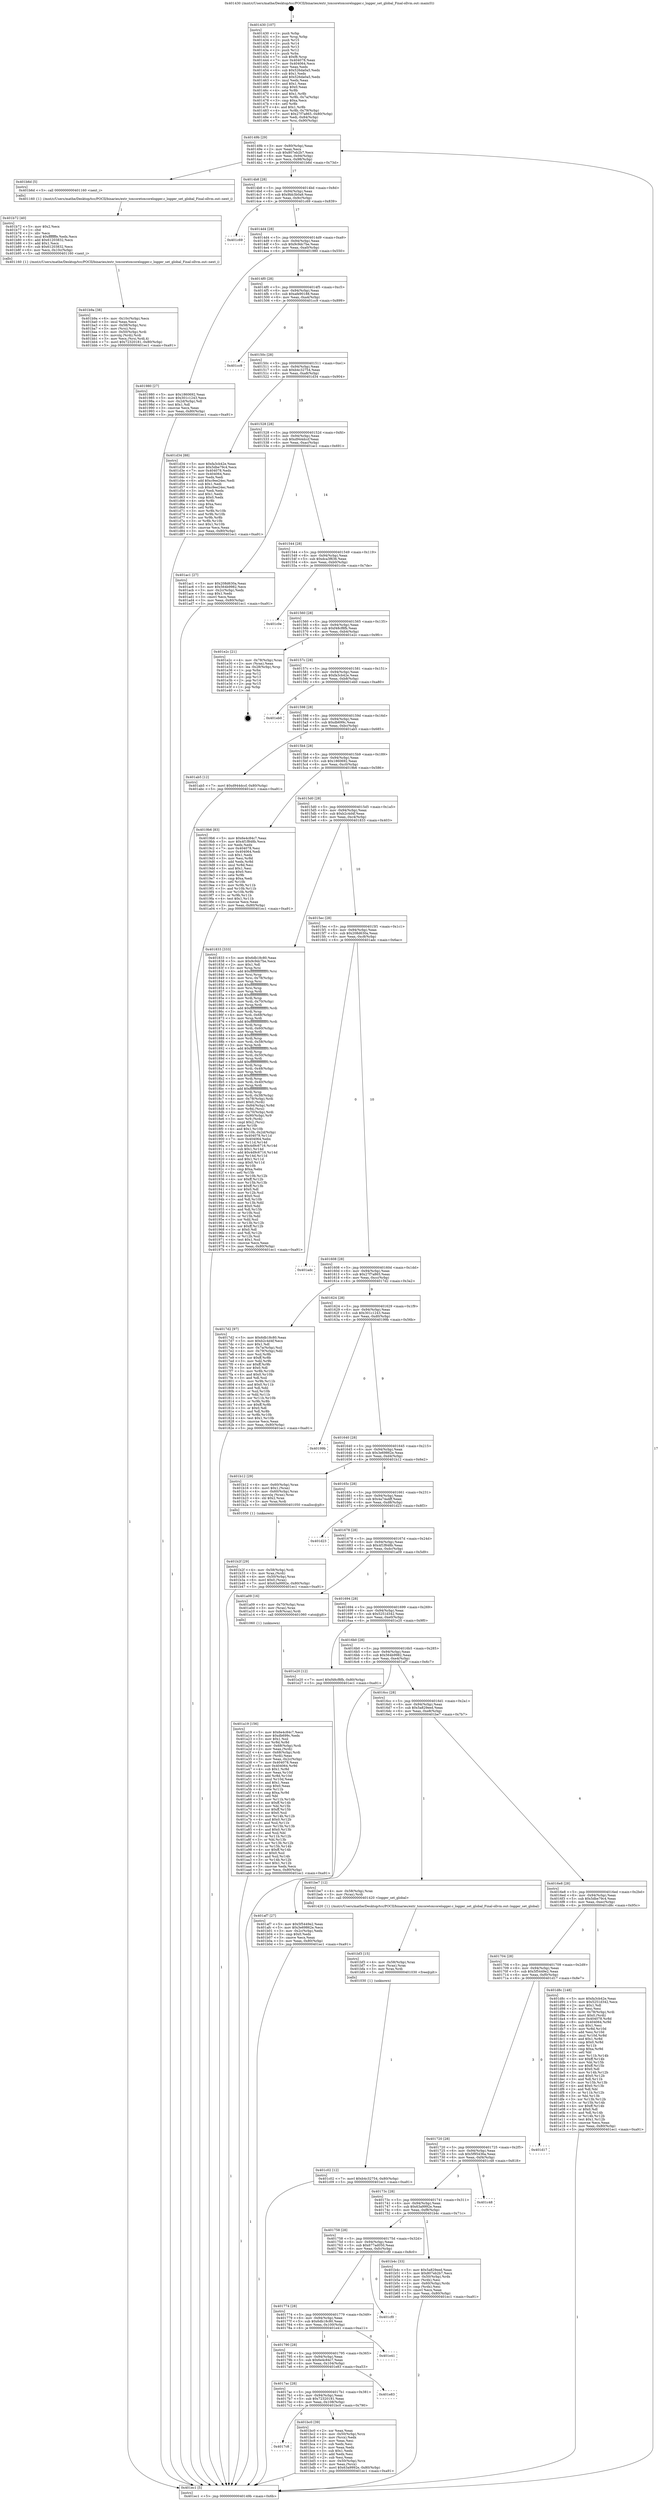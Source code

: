 digraph "0x401430" {
  label = "0x401430 (/mnt/c/Users/mathe/Desktop/tcc/POCII/binaries/extr_toxcoretoxcorelogger.c_logger_set_global_Final-ollvm.out::main(0))"
  labelloc = "t"
  node[shape=record]

  Entry [label="",width=0.3,height=0.3,shape=circle,fillcolor=black,style=filled]
  "0x40149b" [label="{
     0x40149b [29]\l
     | [instrs]\l
     &nbsp;&nbsp;0x40149b \<+3\>: mov -0x80(%rbp),%eax\l
     &nbsp;&nbsp;0x40149e \<+2\>: mov %eax,%ecx\l
     &nbsp;&nbsp;0x4014a0 \<+6\>: sub $0x807eb2b7,%ecx\l
     &nbsp;&nbsp;0x4014a6 \<+6\>: mov %eax,-0x94(%rbp)\l
     &nbsp;&nbsp;0x4014ac \<+6\>: mov %ecx,-0x98(%rbp)\l
     &nbsp;&nbsp;0x4014b2 \<+6\>: je 0000000000401b6d \<main+0x73d\>\l
  }"]
  "0x401b6d" [label="{
     0x401b6d [5]\l
     | [instrs]\l
     &nbsp;&nbsp;0x401b6d \<+5\>: call 0000000000401160 \<next_i\>\l
     | [calls]\l
     &nbsp;&nbsp;0x401160 \{1\} (/mnt/c/Users/mathe/Desktop/tcc/POCII/binaries/extr_toxcoretoxcorelogger.c_logger_set_global_Final-ollvm.out::next_i)\l
  }"]
  "0x4014b8" [label="{
     0x4014b8 [28]\l
     | [instrs]\l
     &nbsp;&nbsp;0x4014b8 \<+5\>: jmp 00000000004014bd \<main+0x8d\>\l
     &nbsp;&nbsp;0x4014bd \<+6\>: mov -0x94(%rbp),%eax\l
     &nbsp;&nbsp;0x4014c3 \<+5\>: sub $0x9bb3b0a9,%eax\l
     &nbsp;&nbsp;0x4014c8 \<+6\>: mov %eax,-0x9c(%rbp)\l
     &nbsp;&nbsp;0x4014ce \<+6\>: je 0000000000401c69 \<main+0x839\>\l
  }"]
  Exit [label="",width=0.3,height=0.3,shape=circle,fillcolor=black,style=filled,peripheries=2]
  "0x401c69" [label="{
     0x401c69\l
  }", style=dashed]
  "0x4014d4" [label="{
     0x4014d4 [28]\l
     | [instrs]\l
     &nbsp;&nbsp;0x4014d4 \<+5\>: jmp 00000000004014d9 \<main+0xa9\>\l
     &nbsp;&nbsp;0x4014d9 \<+6\>: mov -0x94(%rbp),%eax\l
     &nbsp;&nbsp;0x4014df \<+5\>: sub $0x9c9dc7be,%eax\l
     &nbsp;&nbsp;0x4014e4 \<+6\>: mov %eax,-0xa0(%rbp)\l
     &nbsp;&nbsp;0x4014ea \<+6\>: je 0000000000401980 \<main+0x550\>\l
  }"]
  "0x401c02" [label="{
     0x401c02 [12]\l
     | [instrs]\l
     &nbsp;&nbsp;0x401c02 \<+7\>: movl $0xb4c32754,-0x80(%rbp)\l
     &nbsp;&nbsp;0x401c09 \<+5\>: jmp 0000000000401ec1 \<main+0xa91\>\l
  }"]
  "0x401980" [label="{
     0x401980 [27]\l
     | [instrs]\l
     &nbsp;&nbsp;0x401980 \<+5\>: mov $0x1860692,%eax\l
     &nbsp;&nbsp;0x401985 \<+5\>: mov $0x301c1243,%ecx\l
     &nbsp;&nbsp;0x40198a \<+3\>: mov -0x2d(%rbp),%dl\l
     &nbsp;&nbsp;0x40198d \<+3\>: test $0x1,%dl\l
     &nbsp;&nbsp;0x401990 \<+3\>: cmovne %ecx,%eax\l
     &nbsp;&nbsp;0x401993 \<+3\>: mov %eax,-0x80(%rbp)\l
     &nbsp;&nbsp;0x401996 \<+5\>: jmp 0000000000401ec1 \<main+0xa91\>\l
  }"]
  "0x4014f0" [label="{
     0x4014f0 [28]\l
     | [instrs]\l
     &nbsp;&nbsp;0x4014f0 \<+5\>: jmp 00000000004014f5 \<main+0xc5\>\l
     &nbsp;&nbsp;0x4014f5 \<+6\>: mov -0x94(%rbp),%eax\l
     &nbsp;&nbsp;0x4014fb \<+5\>: sub $0xafe90188,%eax\l
     &nbsp;&nbsp;0x401500 \<+6\>: mov %eax,-0xa4(%rbp)\l
     &nbsp;&nbsp;0x401506 \<+6\>: je 0000000000401cc9 \<main+0x899\>\l
  }"]
  "0x401bf3" [label="{
     0x401bf3 [15]\l
     | [instrs]\l
     &nbsp;&nbsp;0x401bf3 \<+4\>: mov -0x58(%rbp),%rax\l
     &nbsp;&nbsp;0x401bf7 \<+3\>: mov (%rax),%rax\l
     &nbsp;&nbsp;0x401bfa \<+3\>: mov %rax,%rdi\l
     &nbsp;&nbsp;0x401bfd \<+5\>: call 0000000000401030 \<free@plt\>\l
     | [calls]\l
     &nbsp;&nbsp;0x401030 \{1\} (unknown)\l
  }"]
  "0x401cc9" [label="{
     0x401cc9\l
  }", style=dashed]
  "0x40150c" [label="{
     0x40150c [28]\l
     | [instrs]\l
     &nbsp;&nbsp;0x40150c \<+5\>: jmp 0000000000401511 \<main+0xe1\>\l
     &nbsp;&nbsp;0x401511 \<+6\>: mov -0x94(%rbp),%eax\l
     &nbsp;&nbsp;0x401517 \<+5\>: sub $0xb4c32754,%eax\l
     &nbsp;&nbsp;0x40151c \<+6\>: mov %eax,-0xa8(%rbp)\l
     &nbsp;&nbsp;0x401522 \<+6\>: je 0000000000401d34 \<main+0x904\>\l
  }"]
  "0x4017c8" [label="{
     0x4017c8\l
  }", style=dashed]
  "0x401d34" [label="{
     0x401d34 [88]\l
     | [instrs]\l
     &nbsp;&nbsp;0x401d34 \<+5\>: mov $0xfa3cb42e,%eax\l
     &nbsp;&nbsp;0x401d39 \<+5\>: mov $0x5dbe79c4,%ecx\l
     &nbsp;&nbsp;0x401d3e \<+7\>: mov 0x404078,%edx\l
     &nbsp;&nbsp;0x401d45 \<+7\>: mov 0x404064,%esi\l
     &nbsp;&nbsp;0x401d4c \<+2\>: mov %edx,%edi\l
     &nbsp;&nbsp;0x401d4e \<+6\>: add $0xc9ee24ec,%edi\l
     &nbsp;&nbsp;0x401d54 \<+3\>: sub $0x1,%edi\l
     &nbsp;&nbsp;0x401d57 \<+6\>: sub $0xc9ee24ec,%edi\l
     &nbsp;&nbsp;0x401d5d \<+3\>: imul %edi,%edx\l
     &nbsp;&nbsp;0x401d60 \<+3\>: and $0x1,%edx\l
     &nbsp;&nbsp;0x401d63 \<+3\>: cmp $0x0,%edx\l
     &nbsp;&nbsp;0x401d66 \<+4\>: sete %r8b\l
     &nbsp;&nbsp;0x401d6a \<+3\>: cmp $0xa,%esi\l
     &nbsp;&nbsp;0x401d6d \<+4\>: setl %r9b\l
     &nbsp;&nbsp;0x401d71 \<+3\>: mov %r8b,%r10b\l
     &nbsp;&nbsp;0x401d74 \<+3\>: and %r9b,%r10b\l
     &nbsp;&nbsp;0x401d77 \<+3\>: xor %r9b,%r8b\l
     &nbsp;&nbsp;0x401d7a \<+3\>: or %r8b,%r10b\l
     &nbsp;&nbsp;0x401d7d \<+4\>: test $0x1,%r10b\l
     &nbsp;&nbsp;0x401d81 \<+3\>: cmovne %ecx,%eax\l
     &nbsp;&nbsp;0x401d84 \<+3\>: mov %eax,-0x80(%rbp)\l
     &nbsp;&nbsp;0x401d87 \<+5\>: jmp 0000000000401ec1 \<main+0xa91\>\l
  }"]
  "0x401528" [label="{
     0x401528 [28]\l
     | [instrs]\l
     &nbsp;&nbsp;0x401528 \<+5\>: jmp 000000000040152d \<main+0xfd\>\l
     &nbsp;&nbsp;0x40152d \<+6\>: mov -0x94(%rbp),%eax\l
     &nbsp;&nbsp;0x401533 \<+5\>: sub $0xd944dccf,%eax\l
     &nbsp;&nbsp;0x401538 \<+6\>: mov %eax,-0xac(%rbp)\l
     &nbsp;&nbsp;0x40153e \<+6\>: je 0000000000401ac1 \<main+0x691\>\l
  }"]
  "0x401bc0" [label="{
     0x401bc0 [39]\l
     | [instrs]\l
     &nbsp;&nbsp;0x401bc0 \<+2\>: xor %eax,%eax\l
     &nbsp;&nbsp;0x401bc2 \<+4\>: mov -0x50(%rbp),%rcx\l
     &nbsp;&nbsp;0x401bc6 \<+2\>: mov (%rcx),%edx\l
     &nbsp;&nbsp;0x401bc8 \<+2\>: mov %eax,%esi\l
     &nbsp;&nbsp;0x401bca \<+2\>: sub %edx,%esi\l
     &nbsp;&nbsp;0x401bcc \<+2\>: mov %eax,%edx\l
     &nbsp;&nbsp;0x401bce \<+3\>: sub $0x1,%edx\l
     &nbsp;&nbsp;0x401bd1 \<+2\>: add %edx,%esi\l
     &nbsp;&nbsp;0x401bd3 \<+2\>: sub %esi,%eax\l
     &nbsp;&nbsp;0x401bd5 \<+4\>: mov -0x50(%rbp),%rcx\l
     &nbsp;&nbsp;0x401bd9 \<+2\>: mov %eax,(%rcx)\l
     &nbsp;&nbsp;0x401bdb \<+7\>: movl $0x63a9992e,-0x80(%rbp)\l
     &nbsp;&nbsp;0x401be2 \<+5\>: jmp 0000000000401ec1 \<main+0xa91\>\l
  }"]
  "0x401ac1" [label="{
     0x401ac1 [27]\l
     | [instrs]\l
     &nbsp;&nbsp;0x401ac1 \<+5\>: mov $0x208d630a,%eax\l
     &nbsp;&nbsp;0x401ac6 \<+5\>: mov $0x564b9982,%ecx\l
     &nbsp;&nbsp;0x401acb \<+3\>: mov -0x2c(%rbp),%edx\l
     &nbsp;&nbsp;0x401ace \<+3\>: cmp $0x1,%edx\l
     &nbsp;&nbsp;0x401ad1 \<+3\>: cmovl %ecx,%eax\l
     &nbsp;&nbsp;0x401ad4 \<+3\>: mov %eax,-0x80(%rbp)\l
     &nbsp;&nbsp;0x401ad7 \<+5\>: jmp 0000000000401ec1 \<main+0xa91\>\l
  }"]
  "0x401544" [label="{
     0x401544 [28]\l
     | [instrs]\l
     &nbsp;&nbsp;0x401544 \<+5\>: jmp 0000000000401549 \<main+0x119\>\l
     &nbsp;&nbsp;0x401549 \<+6\>: mov -0x94(%rbp),%eax\l
     &nbsp;&nbsp;0x40154f \<+5\>: sub $0xdca3f636,%eax\l
     &nbsp;&nbsp;0x401554 \<+6\>: mov %eax,-0xb0(%rbp)\l
     &nbsp;&nbsp;0x40155a \<+6\>: je 0000000000401c0e \<main+0x7de\>\l
  }"]
  "0x4017ac" [label="{
     0x4017ac [28]\l
     | [instrs]\l
     &nbsp;&nbsp;0x4017ac \<+5\>: jmp 00000000004017b1 \<main+0x381\>\l
     &nbsp;&nbsp;0x4017b1 \<+6\>: mov -0x94(%rbp),%eax\l
     &nbsp;&nbsp;0x4017b7 \<+5\>: sub $0x72320181,%eax\l
     &nbsp;&nbsp;0x4017bc \<+6\>: mov %eax,-0x108(%rbp)\l
     &nbsp;&nbsp;0x4017c2 \<+6\>: je 0000000000401bc0 \<main+0x790\>\l
  }"]
  "0x401c0e" [label="{
     0x401c0e\l
  }", style=dashed]
  "0x401560" [label="{
     0x401560 [28]\l
     | [instrs]\l
     &nbsp;&nbsp;0x401560 \<+5\>: jmp 0000000000401565 \<main+0x135\>\l
     &nbsp;&nbsp;0x401565 \<+6\>: mov -0x94(%rbp),%eax\l
     &nbsp;&nbsp;0x40156b \<+5\>: sub $0xf48cf8fb,%eax\l
     &nbsp;&nbsp;0x401570 \<+6\>: mov %eax,-0xb4(%rbp)\l
     &nbsp;&nbsp;0x401576 \<+6\>: je 0000000000401e2c \<main+0x9fc\>\l
  }"]
  "0x401e83" [label="{
     0x401e83\l
  }", style=dashed]
  "0x401e2c" [label="{
     0x401e2c [21]\l
     | [instrs]\l
     &nbsp;&nbsp;0x401e2c \<+4\>: mov -0x78(%rbp),%rax\l
     &nbsp;&nbsp;0x401e30 \<+2\>: mov (%rax),%eax\l
     &nbsp;&nbsp;0x401e32 \<+4\>: lea -0x28(%rbp),%rsp\l
     &nbsp;&nbsp;0x401e36 \<+1\>: pop %rbx\l
     &nbsp;&nbsp;0x401e37 \<+2\>: pop %r12\l
     &nbsp;&nbsp;0x401e39 \<+2\>: pop %r13\l
     &nbsp;&nbsp;0x401e3b \<+2\>: pop %r14\l
     &nbsp;&nbsp;0x401e3d \<+2\>: pop %r15\l
     &nbsp;&nbsp;0x401e3f \<+1\>: pop %rbp\l
     &nbsp;&nbsp;0x401e40 \<+1\>: ret\l
  }"]
  "0x40157c" [label="{
     0x40157c [28]\l
     | [instrs]\l
     &nbsp;&nbsp;0x40157c \<+5\>: jmp 0000000000401581 \<main+0x151\>\l
     &nbsp;&nbsp;0x401581 \<+6\>: mov -0x94(%rbp),%eax\l
     &nbsp;&nbsp;0x401587 \<+5\>: sub $0xfa3cb42e,%eax\l
     &nbsp;&nbsp;0x40158c \<+6\>: mov %eax,-0xb8(%rbp)\l
     &nbsp;&nbsp;0x401592 \<+6\>: je 0000000000401eb0 \<main+0xa80\>\l
  }"]
  "0x401790" [label="{
     0x401790 [28]\l
     | [instrs]\l
     &nbsp;&nbsp;0x401790 \<+5\>: jmp 0000000000401795 \<main+0x365\>\l
     &nbsp;&nbsp;0x401795 \<+6\>: mov -0x94(%rbp),%eax\l
     &nbsp;&nbsp;0x40179b \<+5\>: sub $0x6e4c84c7,%eax\l
     &nbsp;&nbsp;0x4017a0 \<+6\>: mov %eax,-0x104(%rbp)\l
     &nbsp;&nbsp;0x4017a6 \<+6\>: je 0000000000401e83 \<main+0xa53\>\l
  }"]
  "0x401eb0" [label="{
     0x401eb0\l
  }", style=dashed]
  "0x401598" [label="{
     0x401598 [28]\l
     | [instrs]\l
     &nbsp;&nbsp;0x401598 \<+5\>: jmp 000000000040159d \<main+0x16d\>\l
     &nbsp;&nbsp;0x40159d \<+6\>: mov -0x94(%rbp),%eax\l
     &nbsp;&nbsp;0x4015a3 \<+5\>: sub $0xdb699c,%eax\l
     &nbsp;&nbsp;0x4015a8 \<+6\>: mov %eax,-0xbc(%rbp)\l
     &nbsp;&nbsp;0x4015ae \<+6\>: je 0000000000401ab5 \<main+0x685\>\l
  }"]
  "0x401e41" [label="{
     0x401e41\l
  }", style=dashed]
  "0x401ab5" [label="{
     0x401ab5 [12]\l
     | [instrs]\l
     &nbsp;&nbsp;0x401ab5 \<+7\>: movl $0xd944dccf,-0x80(%rbp)\l
     &nbsp;&nbsp;0x401abc \<+5\>: jmp 0000000000401ec1 \<main+0xa91\>\l
  }"]
  "0x4015b4" [label="{
     0x4015b4 [28]\l
     | [instrs]\l
     &nbsp;&nbsp;0x4015b4 \<+5\>: jmp 00000000004015b9 \<main+0x189\>\l
     &nbsp;&nbsp;0x4015b9 \<+6\>: mov -0x94(%rbp),%eax\l
     &nbsp;&nbsp;0x4015bf \<+5\>: sub $0x1860692,%eax\l
     &nbsp;&nbsp;0x4015c4 \<+6\>: mov %eax,-0xc0(%rbp)\l
     &nbsp;&nbsp;0x4015ca \<+6\>: je 00000000004019b6 \<main+0x586\>\l
  }"]
  "0x401774" [label="{
     0x401774 [28]\l
     | [instrs]\l
     &nbsp;&nbsp;0x401774 \<+5\>: jmp 0000000000401779 \<main+0x349\>\l
     &nbsp;&nbsp;0x401779 \<+6\>: mov -0x94(%rbp),%eax\l
     &nbsp;&nbsp;0x40177f \<+5\>: sub $0x6db18c80,%eax\l
     &nbsp;&nbsp;0x401784 \<+6\>: mov %eax,-0x100(%rbp)\l
     &nbsp;&nbsp;0x40178a \<+6\>: je 0000000000401e41 \<main+0xa11\>\l
  }"]
  "0x4019b6" [label="{
     0x4019b6 [83]\l
     | [instrs]\l
     &nbsp;&nbsp;0x4019b6 \<+5\>: mov $0x6e4c84c7,%eax\l
     &nbsp;&nbsp;0x4019bb \<+5\>: mov $0x4f1f848b,%ecx\l
     &nbsp;&nbsp;0x4019c0 \<+2\>: xor %edx,%edx\l
     &nbsp;&nbsp;0x4019c2 \<+7\>: mov 0x404078,%esi\l
     &nbsp;&nbsp;0x4019c9 \<+7\>: mov 0x404064,%edi\l
     &nbsp;&nbsp;0x4019d0 \<+3\>: sub $0x1,%edx\l
     &nbsp;&nbsp;0x4019d3 \<+3\>: mov %esi,%r8d\l
     &nbsp;&nbsp;0x4019d6 \<+3\>: add %edx,%r8d\l
     &nbsp;&nbsp;0x4019d9 \<+4\>: imul %r8d,%esi\l
     &nbsp;&nbsp;0x4019dd \<+3\>: and $0x1,%esi\l
     &nbsp;&nbsp;0x4019e0 \<+3\>: cmp $0x0,%esi\l
     &nbsp;&nbsp;0x4019e3 \<+4\>: sete %r9b\l
     &nbsp;&nbsp;0x4019e7 \<+3\>: cmp $0xa,%edi\l
     &nbsp;&nbsp;0x4019ea \<+4\>: setl %r10b\l
     &nbsp;&nbsp;0x4019ee \<+3\>: mov %r9b,%r11b\l
     &nbsp;&nbsp;0x4019f1 \<+3\>: and %r10b,%r11b\l
     &nbsp;&nbsp;0x4019f4 \<+3\>: xor %r10b,%r9b\l
     &nbsp;&nbsp;0x4019f7 \<+3\>: or %r9b,%r11b\l
     &nbsp;&nbsp;0x4019fa \<+4\>: test $0x1,%r11b\l
     &nbsp;&nbsp;0x4019fe \<+3\>: cmovne %ecx,%eax\l
     &nbsp;&nbsp;0x401a01 \<+3\>: mov %eax,-0x80(%rbp)\l
     &nbsp;&nbsp;0x401a04 \<+5\>: jmp 0000000000401ec1 \<main+0xa91\>\l
  }"]
  "0x4015d0" [label="{
     0x4015d0 [28]\l
     | [instrs]\l
     &nbsp;&nbsp;0x4015d0 \<+5\>: jmp 00000000004015d5 \<main+0x1a5\>\l
     &nbsp;&nbsp;0x4015d5 \<+6\>: mov -0x94(%rbp),%eax\l
     &nbsp;&nbsp;0x4015db \<+5\>: sub $0xb2c4d4f,%eax\l
     &nbsp;&nbsp;0x4015e0 \<+6\>: mov %eax,-0xc4(%rbp)\l
     &nbsp;&nbsp;0x4015e6 \<+6\>: je 0000000000401833 \<main+0x403\>\l
  }"]
  "0x401cf0" [label="{
     0x401cf0\l
  }", style=dashed]
  "0x401833" [label="{
     0x401833 [333]\l
     | [instrs]\l
     &nbsp;&nbsp;0x401833 \<+5\>: mov $0x6db18c80,%eax\l
     &nbsp;&nbsp;0x401838 \<+5\>: mov $0x9c9dc7be,%ecx\l
     &nbsp;&nbsp;0x40183d \<+2\>: mov $0x1,%dl\l
     &nbsp;&nbsp;0x40183f \<+3\>: mov %rsp,%rsi\l
     &nbsp;&nbsp;0x401842 \<+4\>: add $0xfffffffffffffff0,%rsi\l
     &nbsp;&nbsp;0x401846 \<+3\>: mov %rsi,%rsp\l
     &nbsp;&nbsp;0x401849 \<+4\>: mov %rsi,-0x78(%rbp)\l
     &nbsp;&nbsp;0x40184d \<+3\>: mov %rsp,%rsi\l
     &nbsp;&nbsp;0x401850 \<+4\>: add $0xfffffffffffffff0,%rsi\l
     &nbsp;&nbsp;0x401854 \<+3\>: mov %rsi,%rsp\l
     &nbsp;&nbsp;0x401857 \<+3\>: mov %rsp,%rdi\l
     &nbsp;&nbsp;0x40185a \<+4\>: add $0xfffffffffffffff0,%rdi\l
     &nbsp;&nbsp;0x40185e \<+3\>: mov %rdi,%rsp\l
     &nbsp;&nbsp;0x401861 \<+4\>: mov %rdi,-0x70(%rbp)\l
     &nbsp;&nbsp;0x401865 \<+3\>: mov %rsp,%rdi\l
     &nbsp;&nbsp;0x401868 \<+4\>: add $0xfffffffffffffff0,%rdi\l
     &nbsp;&nbsp;0x40186c \<+3\>: mov %rdi,%rsp\l
     &nbsp;&nbsp;0x40186f \<+4\>: mov %rdi,-0x68(%rbp)\l
     &nbsp;&nbsp;0x401873 \<+3\>: mov %rsp,%rdi\l
     &nbsp;&nbsp;0x401876 \<+4\>: add $0xfffffffffffffff0,%rdi\l
     &nbsp;&nbsp;0x40187a \<+3\>: mov %rdi,%rsp\l
     &nbsp;&nbsp;0x40187d \<+4\>: mov %rdi,-0x60(%rbp)\l
     &nbsp;&nbsp;0x401881 \<+3\>: mov %rsp,%rdi\l
     &nbsp;&nbsp;0x401884 \<+4\>: add $0xfffffffffffffff0,%rdi\l
     &nbsp;&nbsp;0x401888 \<+3\>: mov %rdi,%rsp\l
     &nbsp;&nbsp;0x40188b \<+4\>: mov %rdi,-0x58(%rbp)\l
     &nbsp;&nbsp;0x40188f \<+3\>: mov %rsp,%rdi\l
     &nbsp;&nbsp;0x401892 \<+4\>: add $0xfffffffffffffff0,%rdi\l
     &nbsp;&nbsp;0x401896 \<+3\>: mov %rdi,%rsp\l
     &nbsp;&nbsp;0x401899 \<+4\>: mov %rdi,-0x50(%rbp)\l
     &nbsp;&nbsp;0x40189d \<+3\>: mov %rsp,%rdi\l
     &nbsp;&nbsp;0x4018a0 \<+4\>: add $0xfffffffffffffff0,%rdi\l
     &nbsp;&nbsp;0x4018a4 \<+3\>: mov %rdi,%rsp\l
     &nbsp;&nbsp;0x4018a7 \<+4\>: mov %rdi,-0x48(%rbp)\l
     &nbsp;&nbsp;0x4018ab \<+3\>: mov %rsp,%rdi\l
     &nbsp;&nbsp;0x4018ae \<+4\>: add $0xfffffffffffffff0,%rdi\l
     &nbsp;&nbsp;0x4018b2 \<+3\>: mov %rdi,%rsp\l
     &nbsp;&nbsp;0x4018b5 \<+4\>: mov %rdi,-0x40(%rbp)\l
     &nbsp;&nbsp;0x4018b9 \<+3\>: mov %rsp,%rdi\l
     &nbsp;&nbsp;0x4018bc \<+4\>: add $0xfffffffffffffff0,%rdi\l
     &nbsp;&nbsp;0x4018c0 \<+3\>: mov %rdi,%rsp\l
     &nbsp;&nbsp;0x4018c3 \<+4\>: mov %rdi,-0x38(%rbp)\l
     &nbsp;&nbsp;0x4018c7 \<+4\>: mov -0x78(%rbp),%rdi\l
     &nbsp;&nbsp;0x4018cb \<+6\>: movl $0x0,(%rdi)\l
     &nbsp;&nbsp;0x4018d1 \<+7\>: mov -0x84(%rbp),%r8d\l
     &nbsp;&nbsp;0x4018d8 \<+3\>: mov %r8d,(%rsi)\l
     &nbsp;&nbsp;0x4018db \<+4\>: mov -0x70(%rbp),%rdi\l
     &nbsp;&nbsp;0x4018df \<+7\>: mov -0x90(%rbp),%r9\l
     &nbsp;&nbsp;0x4018e6 \<+3\>: mov %r9,(%rdi)\l
     &nbsp;&nbsp;0x4018e9 \<+3\>: cmpl $0x2,(%rsi)\l
     &nbsp;&nbsp;0x4018ec \<+4\>: setne %r10b\l
     &nbsp;&nbsp;0x4018f0 \<+4\>: and $0x1,%r10b\l
     &nbsp;&nbsp;0x4018f4 \<+4\>: mov %r10b,-0x2d(%rbp)\l
     &nbsp;&nbsp;0x4018f8 \<+8\>: mov 0x404078,%r11d\l
     &nbsp;&nbsp;0x401900 \<+7\>: mov 0x404064,%ebx\l
     &nbsp;&nbsp;0x401907 \<+3\>: mov %r11d,%r14d\l
     &nbsp;&nbsp;0x40190a \<+7\>: sub $0x4d9c6716,%r14d\l
     &nbsp;&nbsp;0x401911 \<+4\>: sub $0x1,%r14d\l
     &nbsp;&nbsp;0x401915 \<+7\>: add $0x4d9c6716,%r14d\l
     &nbsp;&nbsp;0x40191c \<+4\>: imul %r14d,%r11d\l
     &nbsp;&nbsp;0x401920 \<+4\>: and $0x1,%r11d\l
     &nbsp;&nbsp;0x401924 \<+4\>: cmp $0x0,%r11d\l
     &nbsp;&nbsp;0x401928 \<+4\>: sete %r10b\l
     &nbsp;&nbsp;0x40192c \<+3\>: cmp $0xa,%ebx\l
     &nbsp;&nbsp;0x40192f \<+4\>: setl %r15b\l
     &nbsp;&nbsp;0x401933 \<+3\>: mov %r10b,%r12b\l
     &nbsp;&nbsp;0x401936 \<+4\>: xor $0xff,%r12b\l
     &nbsp;&nbsp;0x40193a \<+3\>: mov %r15b,%r13b\l
     &nbsp;&nbsp;0x40193d \<+4\>: xor $0xff,%r13b\l
     &nbsp;&nbsp;0x401941 \<+3\>: xor $0x0,%dl\l
     &nbsp;&nbsp;0x401944 \<+3\>: mov %r12b,%sil\l
     &nbsp;&nbsp;0x401947 \<+4\>: and $0x0,%sil\l
     &nbsp;&nbsp;0x40194b \<+3\>: and %dl,%r10b\l
     &nbsp;&nbsp;0x40194e \<+3\>: mov %r13b,%dil\l
     &nbsp;&nbsp;0x401951 \<+4\>: and $0x0,%dil\l
     &nbsp;&nbsp;0x401955 \<+3\>: and %dl,%r15b\l
     &nbsp;&nbsp;0x401958 \<+3\>: or %r10b,%sil\l
     &nbsp;&nbsp;0x40195b \<+3\>: or %r15b,%dil\l
     &nbsp;&nbsp;0x40195e \<+3\>: xor %dil,%sil\l
     &nbsp;&nbsp;0x401961 \<+3\>: or %r13b,%r12b\l
     &nbsp;&nbsp;0x401964 \<+4\>: xor $0xff,%r12b\l
     &nbsp;&nbsp;0x401968 \<+3\>: or $0x0,%dl\l
     &nbsp;&nbsp;0x40196b \<+3\>: and %dl,%r12b\l
     &nbsp;&nbsp;0x40196e \<+3\>: or %r12b,%sil\l
     &nbsp;&nbsp;0x401971 \<+4\>: test $0x1,%sil\l
     &nbsp;&nbsp;0x401975 \<+3\>: cmovne %ecx,%eax\l
     &nbsp;&nbsp;0x401978 \<+3\>: mov %eax,-0x80(%rbp)\l
     &nbsp;&nbsp;0x40197b \<+5\>: jmp 0000000000401ec1 \<main+0xa91\>\l
  }"]
  "0x4015ec" [label="{
     0x4015ec [28]\l
     | [instrs]\l
     &nbsp;&nbsp;0x4015ec \<+5\>: jmp 00000000004015f1 \<main+0x1c1\>\l
     &nbsp;&nbsp;0x4015f1 \<+6\>: mov -0x94(%rbp),%eax\l
     &nbsp;&nbsp;0x4015f7 \<+5\>: sub $0x208d630a,%eax\l
     &nbsp;&nbsp;0x4015fc \<+6\>: mov %eax,-0xc8(%rbp)\l
     &nbsp;&nbsp;0x401602 \<+6\>: je 0000000000401adc \<main+0x6ac\>\l
  }"]
  "0x401b9a" [label="{
     0x401b9a [38]\l
     | [instrs]\l
     &nbsp;&nbsp;0x401b9a \<+6\>: mov -0x10c(%rbp),%ecx\l
     &nbsp;&nbsp;0x401ba0 \<+3\>: imul %eax,%ecx\l
     &nbsp;&nbsp;0x401ba3 \<+4\>: mov -0x58(%rbp),%rsi\l
     &nbsp;&nbsp;0x401ba7 \<+3\>: mov (%rsi),%rsi\l
     &nbsp;&nbsp;0x401baa \<+4\>: mov -0x50(%rbp),%rdi\l
     &nbsp;&nbsp;0x401bae \<+3\>: movslq (%rdi),%rdi\l
     &nbsp;&nbsp;0x401bb1 \<+3\>: mov %ecx,(%rsi,%rdi,4)\l
     &nbsp;&nbsp;0x401bb4 \<+7\>: movl $0x72320181,-0x80(%rbp)\l
     &nbsp;&nbsp;0x401bbb \<+5\>: jmp 0000000000401ec1 \<main+0xa91\>\l
  }"]
  "0x401adc" [label="{
     0x401adc\l
  }", style=dashed]
  "0x401608" [label="{
     0x401608 [28]\l
     | [instrs]\l
     &nbsp;&nbsp;0x401608 \<+5\>: jmp 000000000040160d \<main+0x1dd\>\l
     &nbsp;&nbsp;0x40160d \<+6\>: mov -0x94(%rbp),%eax\l
     &nbsp;&nbsp;0x401613 \<+5\>: sub $0x27f7a865,%eax\l
     &nbsp;&nbsp;0x401618 \<+6\>: mov %eax,-0xcc(%rbp)\l
     &nbsp;&nbsp;0x40161e \<+6\>: je 00000000004017d2 \<main+0x3a2\>\l
  }"]
  "0x401b72" [label="{
     0x401b72 [40]\l
     | [instrs]\l
     &nbsp;&nbsp;0x401b72 \<+5\>: mov $0x2,%ecx\l
     &nbsp;&nbsp;0x401b77 \<+1\>: cltd\l
     &nbsp;&nbsp;0x401b78 \<+2\>: idiv %ecx\l
     &nbsp;&nbsp;0x401b7a \<+6\>: imul $0xfffffffe,%edx,%ecx\l
     &nbsp;&nbsp;0x401b80 \<+6\>: add $0x61203832,%ecx\l
     &nbsp;&nbsp;0x401b86 \<+3\>: add $0x1,%ecx\l
     &nbsp;&nbsp;0x401b89 \<+6\>: sub $0x61203832,%ecx\l
     &nbsp;&nbsp;0x401b8f \<+6\>: mov %ecx,-0x10c(%rbp)\l
     &nbsp;&nbsp;0x401b95 \<+5\>: call 0000000000401160 \<next_i\>\l
     | [calls]\l
     &nbsp;&nbsp;0x401160 \{1\} (/mnt/c/Users/mathe/Desktop/tcc/POCII/binaries/extr_toxcoretoxcorelogger.c_logger_set_global_Final-ollvm.out::next_i)\l
  }"]
  "0x4017d2" [label="{
     0x4017d2 [97]\l
     | [instrs]\l
     &nbsp;&nbsp;0x4017d2 \<+5\>: mov $0x6db18c80,%eax\l
     &nbsp;&nbsp;0x4017d7 \<+5\>: mov $0xb2c4d4f,%ecx\l
     &nbsp;&nbsp;0x4017dc \<+2\>: mov $0x1,%dl\l
     &nbsp;&nbsp;0x4017de \<+4\>: mov -0x7a(%rbp),%sil\l
     &nbsp;&nbsp;0x4017e2 \<+4\>: mov -0x79(%rbp),%dil\l
     &nbsp;&nbsp;0x4017e6 \<+3\>: mov %sil,%r8b\l
     &nbsp;&nbsp;0x4017e9 \<+4\>: xor $0xff,%r8b\l
     &nbsp;&nbsp;0x4017ed \<+3\>: mov %dil,%r9b\l
     &nbsp;&nbsp;0x4017f0 \<+4\>: xor $0xff,%r9b\l
     &nbsp;&nbsp;0x4017f4 \<+3\>: xor $0x0,%dl\l
     &nbsp;&nbsp;0x4017f7 \<+3\>: mov %r8b,%r10b\l
     &nbsp;&nbsp;0x4017fa \<+4\>: and $0x0,%r10b\l
     &nbsp;&nbsp;0x4017fe \<+3\>: and %dl,%sil\l
     &nbsp;&nbsp;0x401801 \<+3\>: mov %r9b,%r11b\l
     &nbsp;&nbsp;0x401804 \<+4\>: and $0x0,%r11b\l
     &nbsp;&nbsp;0x401808 \<+3\>: and %dl,%dil\l
     &nbsp;&nbsp;0x40180b \<+3\>: or %sil,%r10b\l
     &nbsp;&nbsp;0x40180e \<+3\>: or %dil,%r11b\l
     &nbsp;&nbsp;0x401811 \<+3\>: xor %r11b,%r10b\l
     &nbsp;&nbsp;0x401814 \<+3\>: or %r9b,%r8b\l
     &nbsp;&nbsp;0x401817 \<+4\>: xor $0xff,%r8b\l
     &nbsp;&nbsp;0x40181b \<+3\>: or $0x0,%dl\l
     &nbsp;&nbsp;0x40181e \<+3\>: and %dl,%r8b\l
     &nbsp;&nbsp;0x401821 \<+3\>: or %r8b,%r10b\l
     &nbsp;&nbsp;0x401824 \<+4\>: test $0x1,%r10b\l
     &nbsp;&nbsp;0x401828 \<+3\>: cmovne %ecx,%eax\l
     &nbsp;&nbsp;0x40182b \<+3\>: mov %eax,-0x80(%rbp)\l
     &nbsp;&nbsp;0x40182e \<+5\>: jmp 0000000000401ec1 \<main+0xa91\>\l
  }"]
  "0x401624" [label="{
     0x401624 [28]\l
     | [instrs]\l
     &nbsp;&nbsp;0x401624 \<+5\>: jmp 0000000000401629 \<main+0x1f9\>\l
     &nbsp;&nbsp;0x401629 \<+6\>: mov -0x94(%rbp),%eax\l
     &nbsp;&nbsp;0x40162f \<+5\>: sub $0x301c1243,%eax\l
     &nbsp;&nbsp;0x401634 \<+6\>: mov %eax,-0xd0(%rbp)\l
     &nbsp;&nbsp;0x40163a \<+6\>: je 000000000040199b \<main+0x56b\>\l
  }"]
  "0x401ec1" [label="{
     0x401ec1 [5]\l
     | [instrs]\l
     &nbsp;&nbsp;0x401ec1 \<+5\>: jmp 000000000040149b \<main+0x6b\>\l
  }"]
  "0x401430" [label="{
     0x401430 [107]\l
     | [instrs]\l
     &nbsp;&nbsp;0x401430 \<+1\>: push %rbp\l
     &nbsp;&nbsp;0x401431 \<+3\>: mov %rsp,%rbp\l
     &nbsp;&nbsp;0x401434 \<+2\>: push %r15\l
     &nbsp;&nbsp;0x401436 \<+2\>: push %r14\l
     &nbsp;&nbsp;0x401438 \<+2\>: push %r13\l
     &nbsp;&nbsp;0x40143a \<+2\>: push %r12\l
     &nbsp;&nbsp;0x40143c \<+1\>: push %rbx\l
     &nbsp;&nbsp;0x40143d \<+7\>: sub $0xf8,%rsp\l
     &nbsp;&nbsp;0x401444 \<+7\>: mov 0x404078,%eax\l
     &nbsp;&nbsp;0x40144b \<+7\>: mov 0x404064,%ecx\l
     &nbsp;&nbsp;0x401452 \<+2\>: mov %eax,%edx\l
     &nbsp;&nbsp;0x401454 \<+6\>: sub $0x526da0a5,%edx\l
     &nbsp;&nbsp;0x40145a \<+3\>: sub $0x1,%edx\l
     &nbsp;&nbsp;0x40145d \<+6\>: add $0x526da0a5,%edx\l
     &nbsp;&nbsp;0x401463 \<+3\>: imul %edx,%eax\l
     &nbsp;&nbsp;0x401466 \<+3\>: and $0x1,%eax\l
     &nbsp;&nbsp;0x401469 \<+3\>: cmp $0x0,%eax\l
     &nbsp;&nbsp;0x40146c \<+4\>: sete %r8b\l
     &nbsp;&nbsp;0x401470 \<+4\>: and $0x1,%r8b\l
     &nbsp;&nbsp;0x401474 \<+4\>: mov %r8b,-0x7a(%rbp)\l
     &nbsp;&nbsp;0x401478 \<+3\>: cmp $0xa,%ecx\l
     &nbsp;&nbsp;0x40147b \<+4\>: setl %r8b\l
     &nbsp;&nbsp;0x40147f \<+4\>: and $0x1,%r8b\l
     &nbsp;&nbsp;0x401483 \<+4\>: mov %r8b,-0x79(%rbp)\l
     &nbsp;&nbsp;0x401487 \<+7\>: movl $0x27f7a865,-0x80(%rbp)\l
     &nbsp;&nbsp;0x40148e \<+6\>: mov %edi,-0x84(%rbp)\l
     &nbsp;&nbsp;0x401494 \<+7\>: mov %rsi,-0x90(%rbp)\l
  }"]
  "0x401758" [label="{
     0x401758 [28]\l
     | [instrs]\l
     &nbsp;&nbsp;0x401758 \<+5\>: jmp 000000000040175d \<main+0x32d\>\l
     &nbsp;&nbsp;0x40175d \<+6\>: mov -0x94(%rbp),%eax\l
     &nbsp;&nbsp;0x401763 \<+5\>: sub $0x677ad050,%eax\l
     &nbsp;&nbsp;0x401768 \<+6\>: mov %eax,-0xfc(%rbp)\l
     &nbsp;&nbsp;0x40176e \<+6\>: je 0000000000401cf0 \<main+0x8c0\>\l
  }"]
  "0x401b4c" [label="{
     0x401b4c [33]\l
     | [instrs]\l
     &nbsp;&nbsp;0x401b4c \<+5\>: mov $0x5a829eed,%eax\l
     &nbsp;&nbsp;0x401b51 \<+5\>: mov $0x807eb2b7,%ecx\l
     &nbsp;&nbsp;0x401b56 \<+4\>: mov -0x50(%rbp),%rdx\l
     &nbsp;&nbsp;0x401b5a \<+2\>: mov (%rdx),%esi\l
     &nbsp;&nbsp;0x401b5c \<+4\>: mov -0x60(%rbp),%rdx\l
     &nbsp;&nbsp;0x401b60 \<+2\>: cmp (%rdx),%esi\l
     &nbsp;&nbsp;0x401b62 \<+3\>: cmovl %ecx,%eax\l
     &nbsp;&nbsp;0x401b65 \<+3\>: mov %eax,-0x80(%rbp)\l
     &nbsp;&nbsp;0x401b68 \<+5\>: jmp 0000000000401ec1 \<main+0xa91\>\l
  }"]
  "0x40199b" [label="{
     0x40199b\l
  }", style=dashed]
  "0x401640" [label="{
     0x401640 [28]\l
     | [instrs]\l
     &nbsp;&nbsp;0x401640 \<+5\>: jmp 0000000000401645 \<main+0x215\>\l
     &nbsp;&nbsp;0x401645 \<+6\>: mov -0x94(%rbp),%eax\l
     &nbsp;&nbsp;0x40164b \<+5\>: sub $0x3e69862e,%eax\l
     &nbsp;&nbsp;0x401650 \<+6\>: mov %eax,-0xd4(%rbp)\l
     &nbsp;&nbsp;0x401656 \<+6\>: je 0000000000401b12 \<main+0x6e2\>\l
  }"]
  "0x40173c" [label="{
     0x40173c [28]\l
     | [instrs]\l
     &nbsp;&nbsp;0x40173c \<+5\>: jmp 0000000000401741 \<main+0x311\>\l
     &nbsp;&nbsp;0x401741 \<+6\>: mov -0x94(%rbp),%eax\l
     &nbsp;&nbsp;0x401747 \<+5\>: sub $0x63a9992e,%eax\l
     &nbsp;&nbsp;0x40174c \<+6\>: mov %eax,-0xf8(%rbp)\l
     &nbsp;&nbsp;0x401752 \<+6\>: je 0000000000401b4c \<main+0x71c\>\l
  }"]
  "0x401b12" [label="{
     0x401b12 [29]\l
     | [instrs]\l
     &nbsp;&nbsp;0x401b12 \<+4\>: mov -0x60(%rbp),%rax\l
     &nbsp;&nbsp;0x401b16 \<+6\>: movl $0x1,(%rax)\l
     &nbsp;&nbsp;0x401b1c \<+4\>: mov -0x60(%rbp),%rax\l
     &nbsp;&nbsp;0x401b20 \<+3\>: movslq (%rax),%rax\l
     &nbsp;&nbsp;0x401b23 \<+4\>: shl $0x2,%rax\l
     &nbsp;&nbsp;0x401b27 \<+3\>: mov %rax,%rdi\l
     &nbsp;&nbsp;0x401b2a \<+5\>: call 0000000000401050 \<malloc@plt\>\l
     | [calls]\l
     &nbsp;&nbsp;0x401050 \{1\} (unknown)\l
  }"]
  "0x40165c" [label="{
     0x40165c [28]\l
     | [instrs]\l
     &nbsp;&nbsp;0x40165c \<+5\>: jmp 0000000000401661 \<main+0x231\>\l
     &nbsp;&nbsp;0x401661 \<+6\>: mov -0x94(%rbp),%eax\l
     &nbsp;&nbsp;0x401667 \<+5\>: sub $0x4a74a4ff,%eax\l
     &nbsp;&nbsp;0x40166c \<+6\>: mov %eax,-0xd8(%rbp)\l
     &nbsp;&nbsp;0x401672 \<+6\>: je 0000000000401d23 \<main+0x8f3\>\l
  }"]
  "0x401c48" [label="{
     0x401c48\l
  }", style=dashed]
  "0x401d23" [label="{
     0x401d23\l
  }", style=dashed]
  "0x401678" [label="{
     0x401678 [28]\l
     | [instrs]\l
     &nbsp;&nbsp;0x401678 \<+5\>: jmp 000000000040167d \<main+0x24d\>\l
     &nbsp;&nbsp;0x40167d \<+6\>: mov -0x94(%rbp),%eax\l
     &nbsp;&nbsp;0x401683 \<+5\>: sub $0x4f1f848b,%eax\l
     &nbsp;&nbsp;0x401688 \<+6\>: mov %eax,-0xdc(%rbp)\l
     &nbsp;&nbsp;0x40168e \<+6\>: je 0000000000401a09 \<main+0x5d9\>\l
  }"]
  "0x401720" [label="{
     0x401720 [28]\l
     | [instrs]\l
     &nbsp;&nbsp;0x401720 \<+5\>: jmp 0000000000401725 \<main+0x2f5\>\l
     &nbsp;&nbsp;0x401725 \<+6\>: mov -0x94(%rbp),%eax\l
     &nbsp;&nbsp;0x40172b \<+5\>: sub $0x5f95436a,%eax\l
     &nbsp;&nbsp;0x401730 \<+6\>: mov %eax,-0xf4(%rbp)\l
     &nbsp;&nbsp;0x401736 \<+6\>: je 0000000000401c48 \<main+0x818\>\l
  }"]
  "0x401a09" [label="{
     0x401a09 [16]\l
     | [instrs]\l
     &nbsp;&nbsp;0x401a09 \<+4\>: mov -0x70(%rbp),%rax\l
     &nbsp;&nbsp;0x401a0d \<+3\>: mov (%rax),%rax\l
     &nbsp;&nbsp;0x401a10 \<+4\>: mov 0x8(%rax),%rdi\l
     &nbsp;&nbsp;0x401a14 \<+5\>: call 0000000000401060 \<atoi@plt\>\l
     | [calls]\l
     &nbsp;&nbsp;0x401060 \{1\} (unknown)\l
  }"]
  "0x401694" [label="{
     0x401694 [28]\l
     | [instrs]\l
     &nbsp;&nbsp;0x401694 \<+5\>: jmp 0000000000401699 \<main+0x269\>\l
     &nbsp;&nbsp;0x401699 \<+6\>: mov -0x94(%rbp),%eax\l
     &nbsp;&nbsp;0x40169f \<+5\>: sub $0x5251d342,%eax\l
     &nbsp;&nbsp;0x4016a4 \<+6\>: mov %eax,-0xe0(%rbp)\l
     &nbsp;&nbsp;0x4016aa \<+6\>: je 0000000000401e20 \<main+0x9f0\>\l
  }"]
  "0x401a19" [label="{
     0x401a19 [156]\l
     | [instrs]\l
     &nbsp;&nbsp;0x401a19 \<+5\>: mov $0x6e4c84c7,%ecx\l
     &nbsp;&nbsp;0x401a1e \<+5\>: mov $0xdb699c,%edx\l
     &nbsp;&nbsp;0x401a23 \<+3\>: mov $0x1,%sil\l
     &nbsp;&nbsp;0x401a26 \<+3\>: xor %r8d,%r8d\l
     &nbsp;&nbsp;0x401a29 \<+4\>: mov -0x68(%rbp),%rdi\l
     &nbsp;&nbsp;0x401a2d \<+2\>: mov %eax,(%rdi)\l
     &nbsp;&nbsp;0x401a2f \<+4\>: mov -0x68(%rbp),%rdi\l
     &nbsp;&nbsp;0x401a33 \<+2\>: mov (%rdi),%eax\l
     &nbsp;&nbsp;0x401a35 \<+3\>: mov %eax,-0x2c(%rbp)\l
     &nbsp;&nbsp;0x401a38 \<+7\>: mov 0x404078,%eax\l
     &nbsp;&nbsp;0x401a3f \<+8\>: mov 0x404064,%r9d\l
     &nbsp;&nbsp;0x401a47 \<+4\>: sub $0x1,%r8d\l
     &nbsp;&nbsp;0x401a4b \<+3\>: mov %eax,%r10d\l
     &nbsp;&nbsp;0x401a4e \<+3\>: add %r8d,%r10d\l
     &nbsp;&nbsp;0x401a51 \<+4\>: imul %r10d,%eax\l
     &nbsp;&nbsp;0x401a55 \<+3\>: and $0x1,%eax\l
     &nbsp;&nbsp;0x401a58 \<+3\>: cmp $0x0,%eax\l
     &nbsp;&nbsp;0x401a5b \<+4\>: sete %r11b\l
     &nbsp;&nbsp;0x401a5f \<+4\>: cmp $0xa,%r9d\l
     &nbsp;&nbsp;0x401a63 \<+3\>: setl %bl\l
     &nbsp;&nbsp;0x401a66 \<+3\>: mov %r11b,%r14b\l
     &nbsp;&nbsp;0x401a69 \<+4\>: xor $0xff,%r14b\l
     &nbsp;&nbsp;0x401a6d \<+3\>: mov %bl,%r15b\l
     &nbsp;&nbsp;0x401a70 \<+4\>: xor $0xff,%r15b\l
     &nbsp;&nbsp;0x401a74 \<+4\>: xor $0x0,%sil\l
     &nbsp;&nbsp;0x401a78 \<+3\>: mov %r14b,%r12b\l
     &nbsp;&nbsp;0x401a7b \<+4\>: and $0x0,%r12b\l
     &nbsp;&nbsp;0x401a7f \<+3\>: and %sil,%r11b\l
     &nbsp;&nbsp;0x401a82 \<+3\>: mov %r15b,%r13b\l
     &nbsp;&nbsp;0x401a85 \<+4\>: and $0x0,%r13b\l
     &nbsp;&nbsp;0x401a89 \<+3\>: and %sil,%bl\l
     &nbsp;&nbsp;0x401a8c \<+3\>: or %r11b,%r12b\l
     &nbsp;&nbsp;0x401a8f \<+3\>: or %bl,%r13b\l
     &nbsp;&nbsp;0x401a92 \<+3\>: xor %r13b,%r12b\l
     &nbsp;&nbsp;0x401a95 \<+3\>: or %r15b,%r14b\l
     &nbsp;&nbsp;0x401a98 \<+4\>: xor $0xff,%r14b\l
     &nbsp;&nbsp;0x401a9c \<+4\>: or $0x0,%sil\l
     &nbsp;&nbsp;0x401aa0 \<+3\>: and %sil,%r14b\l
     &nbsp;&nbsp;0x401aa3 \<+3\>: or %r14b,%r12b\l
     &nbsp;&nbsp;0x401aa6 \<+4\>: test $0x1,%r12b\l
     &nbsp;&nbsp;0x401aaa \<+3\>: cmovne %edx,%ecx\l
     &nbsp;&nbsp;0x401aad \<+3\>: mov %ecx,-0x80(%rbp)\l
     &nbsp;&nbsp;0x401ab0 \<+5\>: jmp 0000000000401ec1 \<main+0xa91\>\l
  }"]
  "0x401d17" [label="{
     0x401d17\l
  }", style=dashed]
  "0x401e20" [label="{
     0x401e20 [12]\l
     | [instrs]\l
     &nbsp;&nbsp;0x401e20 \<+7\>: movl $0xf48cf8fb,-0x80(%rbp)\l
     &nbsp;&nbsp;0x401e27 \<+5\>: jmp 0000000000401ec1 \<main+0xa91\>\l
  }"]
  "0x4016b0" [label="{
     0x4016b0 [28]\l
     | [instrs]\l
     &nbsp;&nbsp;0x4016b0 \<+5\>: jmp 00000000004016b5 \<main+0x285\>\l
     &nbsp;&nbsp;0x4016b5 \<+6\>: mov -0x94(%rbp),%eax\l
     &nbsp;&nbsp;0x4016bb \<+5\>: sub $0x564b9982,%eax\l
     &nbsp;&nbsp;0x4016c0 \<+6\>: mov %eax,-0xe4(%rbp)\l
     &nbsp;&nbsp;0x4016c6 \<+6\>: je 0000000000401af7 \<main+0x6c7\>\l
  }"]
  "0x401704" [label="{
     0x401704 [28]\l
     | [instrs]\l
     &nbsp;&nbsp;0x401704 \<+5\>: jmp 0000000000401709 \<main+0x2d9\>\l
     &nbsp;&nbsp;0x401709 \<+6\>: mov -0x94(%rbp),%eax\l
     &nbsp;&nbsp;0x40170f \<+5\>: sub $0x5f5449e2,%eax\l
     &nbsp;&nbsp;0x401714 \<+6\>: mov %eax,-0xf0(%rbp)\l
     &nbsp;&nbsp;0x40171a \<+6\>: je 0000000000401d17 \<main+0x8e7\>\l
  }"]
  "0x401af7" [label="{
     0x401af7 [27]\l
     | [instrs]\l
     &nbsp;&nbsp;0x401af7 \<+5\>: mov $0x5f5449e2,%eax\l
     &nbsp;&nbsp;0x401afc \<+5\>: mov $0x3e69862e,%ecx\l
     &nbsp;&nbsp;0x401b01 \<+3\>: mov -0x2c(%rbp),%edx\l
     &nbsp;&nbsp;0x401b04 \<+3\>: cmp $0x0,%edx\l
     &nbsp;&nbsp;0x401b07 \<+3\>: cmove %ecx,%eax\l
     &nbsp;&nbsp;0x401b0a \<+3\>: mov %eax,-0x80(%rbp)\l
     &nbsp;&nbsp;0x401b0d \<+5\>: jmp 0000000000401ec1 \<main+0xa91\>\l
  }"]
  "0x4016cc" [label="{
     0x4016cc [28]\l
     | [instrs]\l
     &nbsp;&nbsp;0x4016cc \<+5\>: jmp 00000000004016d1 \<main+0x2a1\>\l
     &nbsp;&nbsp;0x4016d1 \<+6\>: mov -0x94(%rbp),%eax\l
     &nbsp;&nbsp;0x4016d7 \<+5\>: sub $0x5a829eed,%eax\l
     &nbsp;&nbsp;0x4016dc \<+6\>: mov %eax,-0xe8(%rbp)\l
     &nbsp;&nbsp;0x4016e2 \<+6\>: je 0000000000401be7 \<main+0x7b7\>\l
  }"]
  "0x401b2f" [label="{
     0x401b2f [29]\l
     | [instrs]\l
     &nbsp;&nbsp;0x401b2f \<+4\>: mov -0x58(%rbp),%rdi\l
     &nbsp;&nbsp;0x401b33 \<+3\>: mov %rax,(%rdi)\l
     &nbsp;&nbsp;0x401b36 \<+4\>: mov -0x50(%rbp),%rax\l
     &nbsp;&nbsp;0x401b3a \<+6\>: movl $0x0,(%rax)\l
     &nbsp;&nbsp;0x401b40 \<+7\>: movl $0x63a9992e,-0x80(%rbp)\l
     &nbsp;&nbsp;0x401b47 \<+5\>: jmp 0000000000401ec1 \<main+0xa91\>\l
  }"]
  "0x401d8c" [label="{
     0x401d8c [148]\l
     | [instrs]\l
     &nbsp;&nbsp;0x401d8c \<+5\>: mov $0xfa3cb42e,%eax\l
     &nbsp;&nbsp;0x401d91 \<+5\>: mov $0x5251d342,%ecx\l
     &nbsp;&nbsp;0x401d96 \<+2\>: mov $0x1,%dl\l
     &nbsp;&nbsp;0x401d98 \<+2\>: xor %esi,%esi\l
     &nbsp;&nbsp;0x401d9a \<+4\>: mov -0x78(%rbp),%rdi\l
     &nbsp;&nbsp;0x401d9e \<+6\>: movl $0x0,(%rdi)\l
     &nbsp;&nbsp;0x401da4 \<+8\>: mov 0x404078,%r8d\l
     &nbsp;&nbsp;0x401dac \<+8\>: mov 0x404064,%r9d\l
     &nbsp;&nbsp;0x401db4 \<+3\>: sub $0x1,%esi\l
     &nbsp;&nbsp;0x401db7 \<+3\>: mov %r8d,%r10d\l
     &nbsp;&nbsp;0x401dba \<+3\>: add %esi,%r10d\l
     &nbsp;&nbsp;0x401dbd \<+4\>: imul %r10d,%r8d\l
     &nbsp;&nbsp;0x401dc1 \<+4\>: and $0x1,%r8d\l
     &nbsp;&nbsp;0x401dc5 \<+4\>: cmp $0x0,%r8d\l
     &nbsp;&nbsp;0x401dc9 \<+4\>: sete %r11b\l
     &nbsp;&nbsp;0x401dcd \<+4\>: cmp $0xa,%r9d\l
     &nbsp;&nbsp;0x401dd1 \<+3\>: setl %bl\l
     &nbsp;&nbsp;0x401dd4 \<+3\>: mov %r11b,%r14b\l
     &nbsp;&nbsp;0x401dd7 \<+4\>: xor $0xff,%r14b\l
     &nbsp;&nbsp;0x401ddb \<+3\>: mov %bl,%r15b\l
     &nbsp;&nbsp;0x401dde \<+4\>: xor $0xff,%r15b\l
     &nbsp;&nbsp;0x401de2 \<+3\>: xor $0x0,%dl\l
     &nbsp;&nbsp;0x401de5 \<+3\>: mov %r14b,%r12b\l
     &nbsp;&nbsp;0x401de8 \<+4\>: and $0x0,%r12b\l
     &nbsp;&nbsp;0x401dec \<+3\>: and %dl,%r11b\l
     &nbsp;&nbsp;0x401def \<+3\>: mov %r15b,%r13b\l
     &nbsp;&nbsp;0x401df2 \<+4\>: and $0x0,%r13b\l
     &nbsp;&nbsp;0x401df6 \<+2\>: and %dl,%bl\l
     &nbsp;&nbsp;0x401df8 \<+3\>: or %r11b,%r12b\l
     &nbsp;&nbsp;0x401dfb \<+3\>: or %bl,%r13b\l
     &nbsp;&nbsp;0x401dfe \<+3\>: xor %r13b,%r12b\l
     &nbsp;&nbsp;0x401e01 \<+3\>: or %r15b,%r14b\l
     &nbsp;&nbsp;0x401e04 \<+4\>: xor $0xff,%r14b\l
     &nbsp;&nbsp;0x401e08 \<+3\>: or $0x0,%dl\l
     &nbsp;&nbsp;0x401e0b \<+3\>: and %dl,%r14b\l
     &nbsp;&nbsp;0x401e0e \<+3\>: or %r14b,%r12b\l
     &nbsp;&nbsp;0x401e11 \<+4\>: test $0x1,%r12b\l
     &nbsp;&nbsp;0x401e15 \<+3\>: cmovne %ecx,%eax\l
     &nbsp;&nbsp;0x401e18 \<+3\>: mov %eax,-0x80(%rbp)\l
     &nbsp;&nbsp;0x401e1b \<+5\>: jmp 0000000000401ec1 \<main+0xa91\>\l
  }"]
  "0x401be7" [label="{
     0x401be7 [12]\l
     | [instrs]\l
     &nbsp;&nbsp;0x401be7 \<+4\>: mov -0x58(%rbp),%rax\l
     &nbsp;&nbsp;0x401beb \<+3\>: mov (%rax),%rdi\l
     &nbsp;&nbsp;0x401bee \<+5\>: call 0000000000401420 \<logger_set_global\>\l
     | [calls]\l
     &nbsp;&nbsp;0x401420 \{1\} (/mnt/c/Users/mathe/Desktop/tcc/POCII/binaries/extr_toxcoretoxcorelogger.c_logger_set_global_Final-ollvm.out::logger_set_global)\l
  }"]
  "0x4016e8" [label="{
     0x4016e8 [28]\l
     | [instrs]\l
     &nbsp;&nbsp;0x4016e8 \<+5\>: jmp 00000000004016ed \<main+0x2bd\>\l
     &nbsp;&nbsp;0x4016ed \<+6\>: mov -0x94(%rbp),%eax\l
     &nbsp;&nbsp;0x4016f3 \<+5\>: sub $0x5dbe79c4,%eax\l
     &nbsp;&nbsp;0x4016f8 \<+6\>: mov %eax,-0xec(%rbp)\l
     &nbsp;&nbsp;0x4016fe \<+6\>: je 0000000000401d8c \<main+0x95c\>\l
  }"]
  Entry -> "0x401430" [label=" 1"]
  "0x40149b" -> "0x401b6d" [label=" 1"]
  "0x40149b" -> "0x4014b8" [label=" 17"]
  "0x401e2c" -> Exit [label=" 1"]
  "0x4014b8" -> "0x401c69" [label=" 0"]
  "0x4014b8" -> "0x4014d4" [label=" 17"]
  "0x401e20" -> "0x401ec1" [label=" 1"]
  "0x4014d4" -> "0x401980" [label=" 1"]
  "0x4014d4" -> "0x4014f0" [label=" 16"]
  "0x401d8c" -> "0x401ec1" [label=" 1"]
  "0x4014f0" -> "0x401cc9" [label=" 0"]
  "0x4014f0" -> "0x40150c" [label=" 16"]
  "0x401d34" -> "0x401ec1" [label=" 1"]
  "0x40150c" -> "0x401d34" [label=" 1"]
  "0x40150c" -> "0x401528" [label=" 15"]
  "0x401c02" -> "0x401ec1" [label=" 1"]
  "0x401528" -> "0x401ac1" [label=" 1"]
  "0x401528" -> "0x401544" [label=" 14"]
  "0x401bf3" -> "0x401c02" [label=" 1"]
  "0x401544" -> "0x401c0e" [label=" 0"]
  "0x401544" -> "0x401560" [label=" 14"]
  "0x401bc0" -> "0x401ec1" [label=" 1"]
  "0x401560" -> "0x401e2c" [label=" 1"]
  "0x401560" -> "0x40157c" [label=" 13"]
  "0x4017ac" -> "0x4017c8" [label=" 0"]
  "0x40157c" -> "0x401eb0" [label=" 0"]
  "0x40157c" -> "0x401598" [label=" 13"]
  "0x401be7" -> "0x401bf3" [label=" 1"]
  "0x401598" -> "0x401ab5" [label=" 1"]
  "0x401598" -> "0x4015b4" [label=" 12"]
  "0x401790" -> "0x4017ac" [label=" 1"]
  "0x4015b4" -> "0x4019b6" [label=" 1"]
  "0x4015b4" -> "0x4015d0" [label=" 11"]
  "0x4017ac" -> "0x401bc0" [label=" 1"]
  "0x4015d0" -> "0x401833" [label=" 1"]
  "0x4015d0" -> "0x4015ec" [label=" 10"]
  "0x401774" -> "0x401790" [label=" 1"]
  "0x4015ec" -> "0x401adc" [label=" 0"]
  "0x4015ec" -> "0x401608" [label=" 10"]
  "0x401790" -> "0x401e83" [label=" 0"]
  "0x401608" -> "0x4017d2" [label=" 1"]
  "0x401608" -> "0x401624" [label=" 9"]
  "0x4017d2" -> "0x401ec1" [label=" 1"]
  "0x401430" -> "0x40149b" [label=" 1"]
  "0x401ec1" -> "0x40149b" [label=" 17"]
  "0x401758" -> "0x401774" [label=" 1"]
  "0x401833" -> "0x401ec1" [label=" 1"]
  "0x401980" -> "0x401ec1" [label=" 1"]
  "0x4019b6" -> "0x401ec1" [label=" 1"]
  "0x401758" -> "0x401cf0" [label=" 0"]
  "0x401624" -> "0x40199b" [label=" 0"]
  "0x401624" -> "0x401640" [label=" 9"]
  "0x401774" -> "0x401e41" [label=" 0"]
  "0x401640" -> "0x401b12" [label=" 1"]
  "0x401640" -> "0x40165c" [label=" 8"]
  "0x401b72" -> "0x401b9a" [label=" 1"]
  "0x40165c" -> "0x401d23" [label=" 0"]
  "0x40165c" -> "0x401678" [label=" 8"]
  "0x401b6d" -> "0x401b72" [label=" 1"]
  "0x401678" -> "0x401a09" [label=" 1"]
  "0x401678" -> "0x401694" [label=" 7"]
  "0x401a09" -> "0x401a19" [label=" 1"]
  "0x401a19" -> "0x401ec1" [label=" 1"]
  "0x401ab5" -> "0x401ec1" [label=" 1"]
  "0x401ac1" -> "0x401ec1" [label=" 1"]
  "0x40173c" -> "0x401758" [label=" 1"]
  "0x401694" -> "0x401e20" [label=" 1"]
  "0x401694" -> "0x4016b0" [label=" 6"]
  "0x40173c" -> "0x401b4c" [label=" 2"]
  "0x4016b0" -> "0x401af7" [label=" 1"]
  "0x4016b0" -> "0x4016cc" [label=" 5"]
  "0x401af7" -> "0x401ec1" [label=" 1"]
  "0x401b12" -> "0x401b2f" [label=" 1"]
  "0x401b2f" -> "0x401ec1" [label=" 1"]
  "0x401720" -> "0x40173c" [label=" 3"]
  "0x4016cc" -> "0x401be7" [label=" 1"]
  "0x4016cc" -> "0x4016e8" [label=" 4"]
  "0x401720" -> "0x401c48" [label=" 0"]
  "0x4016e8" -> "0x401d8c" [label=" 1"]
  "0x4016e8" -> "0x401704" [label=" 3"]
  "0x401b9a" -> "0x401ec1" [label=" 1"]
  "0x401704" -> "0x401d17" [label=" 0"]
  "0x401704" -> "0x401720" [label=" 3"]
  "0x401b4c" -> "0x401ec1" [label=" 2"]
}
